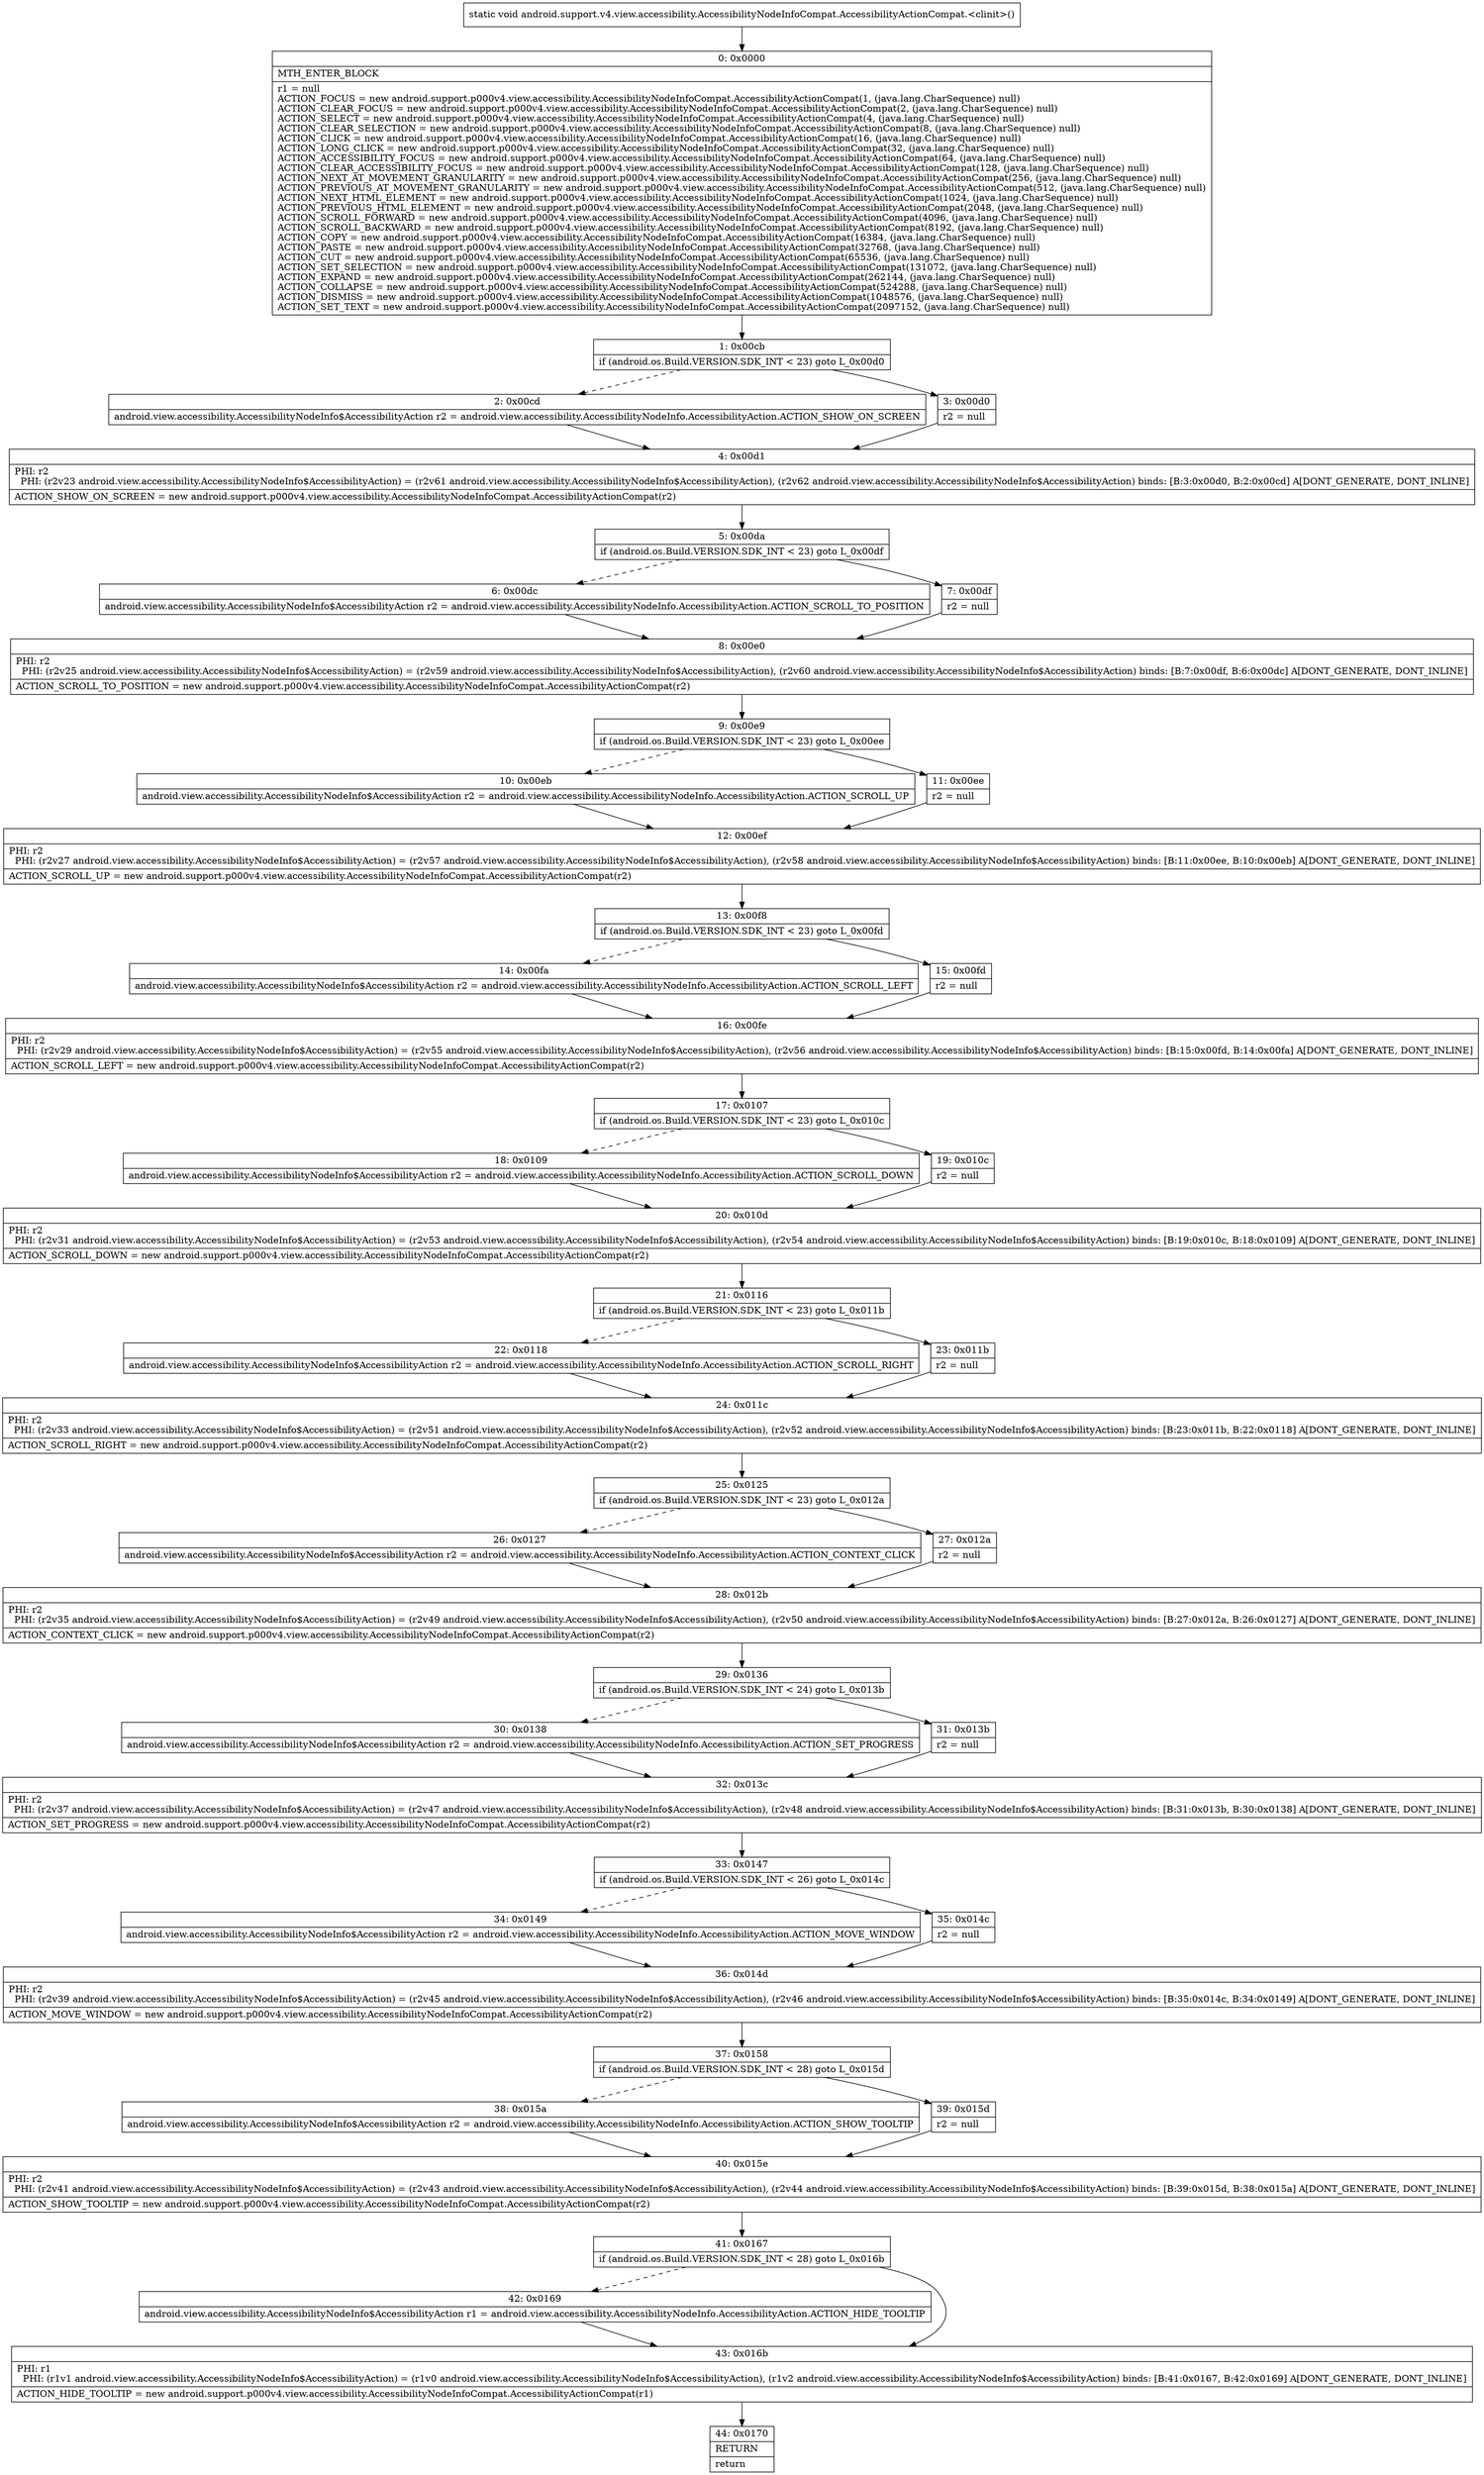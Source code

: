 digraph "CFG forandroid.support.v4.view.accessibility.AccessibilityNodeInfoCompat.AccessibilityActionCompat.\<clinit\>()V" {
Node_0 [shape=record,label="{0\:\ 0x0000|MTH_ENTER_BLOCK\l|r1 = null\lACTION_FOCUS = new android.support.p000v4.view.accessibility.AccessibilityNodeInfoCompat.AccessibilityActionCompat(1, (java.lang.CharSequence) null)\lACTION_CLEAR_FOCUS = new android.support.p000v4.view.accessibility.AccessibilityNodeInfoCompat.AccessibilityActionCompat(2, (java.lang.CharSequence) null)\lACTION_SELECT = new android.support.p000v4.view.accessibility.AccessibilityNodeInfoCompat.AccessibilityActionCompat(4, (java.lang.CharSequence) null)\lACTION_CLEAR_SELECTION = new android.support.p000v4.view.accessibility.AccessibilityNodeInfoCompat.AccessibilityActionCompat(8, (java.lang.CharSequence) null)\lACTION_CLICK = new android.support.p000v4.view.accessibility.AccessibilityNodeInfoCompat.AccessibilityActionCompat(16, (java.lang.CharSequence) null)\lACTION_LONG_CLICK = new android.support.p000v4.view.accessibility.AccessibilityNodeInfoCompat.AccessibilityActionCompat(32, (java.lang.CharSequence) null)\lACTION_ACCESSIBILITY_FOCUS = new android.support.p000v4.view.accessibility.AccessibilityNodeInfoCompat.AccessibilityActionCompat(64, (java.lang.CharSequence) null)\lACTION_CLEAR_ACCESSIBILITY_FOCUS = new android.support.p000v4.view.accessibility.AccessibilityNodeInfoCompat.AccessibilityActionCompat(128, (java.lang.CharSequence) null)\lACTION_NEXT_AT_MOVEMENT_GRANULARITY = new android.support.p000v4.view.accessibility.AccessibilityNodeInfoCompat.AccessibilityActionCompat(256, (java.lang.CharSequence) null)\lACTION_PREVIOUS_AT_MOVEMENT_GRANULARITY = new android.support.p000v4.view.accessibility.AccessibilityNodeInfoCompat.AccessibilityActionCompat(512, (java.lang.CharSequence) null)\lACTION_NEXT_HTML_ELEMENT = new android.support.p000v4.view.accessibility.AccessibilityNodeInfoCompat.AccessibilityActionCompat(1024, (java.lang.CharSequence) null)\lACTION_PREVIOUS_HTML_ELEMENT = new android.support.p000v4.view.accessibility.AccessibilityNodeInfoCompat.AccessibilityActionCompat(2048, (java.lang.CharSequence) null)\lACTION_SCROLL_FORWARD = new android.support.p000v4.view.accessibility.AccessibilityNodeInfoCompat.AccessibilityActionCompat(4096, (java.lang.CharSequence) null)\lACTION_SCROLL_BACKWARD = new android.support.p000v4.view.accessibility.AccessibilityNodeInfoCompat.AccessibilityActionCompat(8192, (java.lang.CharSequence) null)\lACTION_COPY = new android.support.p000v4.view.accessibility.AccessibilityNodeInfoCompat.AccessibilityActionCompat(16384, (java.lang.CharSequence) null)\lACTION_PASTE = new android.support.p000v4.view.accessibility.AccessibilityNodeInfoCompat.AccessibilityActionCompat(32768, (java.lang.CharSequence) null)\lACTION_CUT = new android.support.p000v4.view.accessibility.AccessibilityNodeInfoCompat.AccessibilityActionCompat(65536, (java.lang.CharSequence) null)\lACTION_SET_SELECTION = new android.support.p000v4.view.accessibility.AccessibilityNodeInfoCompat.AccessibilityActionCompat(131072, (java.lang.CharSequence) null)\lACTION_EXPAND = new android.support.p000v4.view.accessibility.AccessibilityNodeInfoCompat.AccessibilityActionCompat(262144, (java.lang.CharSequence) null)\lACTION_COLLAPSE = new android.support.p000v4.view.accessibility.AccessibilityNodeInfoCompat.AccessibilityActionCompat(524288, (java.lang.CharSequence) null)\lACTION_DISMISS = new android.support.p000v4.view.accessibility.AccessibilityNodeInfoCompat.AccessibilityActionCompat(1048576, (java.lang.CharSequence) null)\lACTION_SET_TEXT = new android.support.p000v4.view.accessibility.AccessibilityNodeInfoCompat.AccessibilityActionCompat(2097152, (java.lang.CharSequence) null)\l}"];
Node_1 [shape=record,label="{1\:\ 0x00cb|if (android.os.Build.VERSION.SDK_INT \< 23) goto L_0x00d0\l}"];
Node_2 [shape=record,label="{2\:\ 0x00cd|android.view.accessibility.AccessibilityNodeInfo$AccessibilityAction r2 = android.view.accessibility.AccessibilityNodeInfo.AccessibilityAction.ACTION_SHOW_ON_SCREEN\l}"];
Node_3 [shape=record,label="{3\:\ 0x00d0|r2 = null\l}"];
Node_4 [shape=record,label="{4\:\ 0x00d1|PHI: r2 \l  PHI: (r2v23 android.view.accessibility.AccessibilityNodeInfo$AccessibilityAction) = (r2v61 android.view.accessibility.AccessibilityNodeInfo$AccessibilityAction), (r2v62 android.view.accessibility.AccessibilityNodeInfo$AccessibilityAction) binds: [B:3:0x00d0, B:2:0x00cd] A[DONT_GENERATE, DONT_INLINE]\l|ACTION_SHOW_ON_SCREEN = new android.support.p000v4.view.accessibility.AccessibilityNodeInfoCompat.AccessibilityActionCompat(r2)\l}"];
Node_5 [shape=record,label="{5\:\ 0x00da|if (android.os.Build.VERSION.SDK_INT \< 23) goto L_0x00df\l}"];
Node_6 [shape=record,label="{6\:\ 0x00dc|android.view.accessibility.AccessibilityNodeInfo$AccessibilityAction r2 = android.view.accessibility.AccessibilityNodeInfo.AccessibilityAction.ACTION_SCROLL_TO_POSITION\l}"];
Node_7 [shape=record,label="{7\:\ 0x00df|r2 = null\l}"];
Node_8 [shape=record,label="{8\:\ 0x00e0|PHI: r2 \l  PHI: (r2v25 android.view.accessibility.AccessibilityNodeInfo$AccessibilityAction) = (r2v59 android.view.accessibility.AccessibilityNodeInfo$AccessibilityAction), (r2v60 android.view.accessibility.AccessibilityNodeInfo$AccessibilityAction) binds: [B:7:0x00df, B:6:0x00dc] A[DONT_GENERATE, DONT_INLINE]\l|ACTION_SCROLL_TO_POSITION = new android.support.p000v4.view.accessibility.AccessibilityNodeInfoCompat.AccessibilityActionCompat(r2)\l}"];
Node_9 [shape=record,label="{9\:\ 0x00e9|if (android.os.Build.VERSION.SDK_INT \< 23) goto L_0x00ee\l}"];
Node_10 [shape=record,label="{10\:\ 0x00eb|android.view.accessibility.AccessibilityNodeInfo$AccessibilityAction r2 = android.view.accessibility.AccessibilityNodeInfo.AccessibilityAction.ACTION_SCROLL_UP\l}"];
Node_11 [shape=record,label="{11\:\ 0x00ee|r2 = null\l}"];
Node_12 [shape=record,label="{12\:\ 0x00ef|PHI: r2 \l  PHI: (r2v27 android.view.accessibility.AccessibilityNodeInfo$AccessibilityAction) = (r2v57 android.view.accessibility.AccessibilityNodeInfo$AccessibilityAction), (r2v58 android.view.accessibility.AccessibilityNodeInfo$AccessibilityAction) binds: [B:11:0x00ee, B:10:0x00eb] A[DONT_GENERATE, DONT_INLINE]\l|ACTION_SCROLL_UP = new android.support.p000v4.view.accessibility.AccessibilityNodeInfoCompat.AccessibilityActionCompat(r2)\l}"];
Node_13 [shape=record,label="{13\:\ 0x00f8|if (android.os.Build.VERSION.SDK_INT \< 23) goto L_0x00fd\l}"];
Node_14 [shape=record,label="{14\:\ 0x00fa|android.view.accessibility.AccessibilityNodeInfo$AccessibilityAction r2 = android.view.accessibility.AccessibilityNodeInfo.AccessibilityAction.ACTION_SCROLL_LEFT\l}"];
Node_15 [shape=record,label="{15\:\ 0x00fd|r2 = null\l}"];
Node_16 [shape=record,label="{16\:\ 0x00fe|PHI: r2 \l  PHI: (r2v29 android.view.accessibility.AccessibilityNodeInfo$AccessibilityAction) = (r2v55 android.view.accessibility.AccessibilityNodeInfo$AccessibilityAction), (r2v56 android.view.accessibility.AccessibilityNodeInfo$AccessibilityAction) binds: [B:15:0x00fd, B:14:0x00fa] A[DONT_GENERATE, DONT_INLINE]\l|ACTION_SCROLL_LEFT = new android.support.p000v4.view.accessibility.AccessibilityNodeInfoCompat.AccessibilityActionCompat(r2)\l}"];
Node_17 [shape=record,label="{17\:\ 0x0107|if (android.os.Build.VERSION.SDK_INT \< 23) goto L_0x010c\l}"];
Node_18 [shape=record,label="{18\:\ 0x0109|android.view.accessibility.AccessibilityNodeInfo$AccessibilityAction r2 = android.view.accessibility.AccessibilityNodeInfo.AccessibilityAction.ACTION_SCROLL_DOWN\l}"];
Node_19 [shape=record,label="{19\:\ 0x010c|r2 = null\l}"];
Node_20 [shape=record,label="{20\:\ 0x010d|PHI: r2 \l  PHI: (r2v31 android.view.accessibility.AccessibilityNodeInfo$AccessibilityAction) = (r2v53 android.view.accessibility.AccessibilityNodeInfo$AccessibilityAction), (r2v54 android.view.accessibility.AccessibilityNodeInfo$AccessibilityAction) binds: [B:19:0x010c, B:18:0x0109] A[DONT_GENERATE, DONT_INLINE]\l|ACTION_SCROLL_DOWN = new android.support.p000v4.view.accessibility.AccessibilityNodeInfoCompat.AccessibilityActionCompat(r2)\l}"];
Node_21 [shape=record,label="{21\:\ 0x0116|if (android.os.Build.VERSION.SDK_INT \< 23) goto L_0x011b\l}"];
Node_22 [shape=record,label="{22\:\ 0x0118|android.view.accessibility.AccessibilityNodeInfo$AccessibilityAction r2 = android.view.accessibility.AccessibilityNodeInfo.AccessibilityAction.ACTION_SCROLL_RIGHT\l}"];
Node_23 [shape=record,label="{23\:\ 0x011b|r2 = null\l}"];
Node_24 [shape=record,label="{24\:\ 0x011c|PHI: r2 \l  PHI: (r2v33 android.view.accessibility.AccessibilityNodeInfo$AccessibilityAction) = (r2v51 android.view.accessibility.AccessibilityNodeInfo$AccessibilityAction), (r2v52 android.view.accessibility.AccessibilityNodeInfo$AccessibilityAction) binds: [B:23:0x011b, B:22:0x0118] A[DONT_GENERATE, DONT_INLINE]\l|ACTION_SCROLL_RIGHT = new android.support.p000v4.view.accessibility.AccessibilityNodeInfoCompat.AccessibilityActionCompat(r2)\l}"];
Node_25 [shape=record,label="{25\:\ 0x0125|if (android.os.Build.VERSION.SDK_INT \< 23) goto L_0x012a\l}"];
Node_26 [shape=record,label="{26\:\ 0x0127|android.view.accessibility.AccessibilityNodeInfo$AccessibilityAction r2 = android.view.accessibility.AccessibilityNodeInfo.AccessibilityAction.ACTION_CONTEXT_CLICK\l}"];
Node_27 [shape=record,label="{27\:\ 0x012a|r2 = null\l}"];
Node_28 [shape=record,label="{28\:\ 0x012b|PHI: r2 \l  PHI: (r2v35 android.view.accessibility.AccessibilityNodeInfo$AccessibilityAction) = (r2v49 android.view.accessibility.AccessibilityNodeInfo$AccessibilityAction), (r2v50 android.view.accessibility.AccessibilityNodeInfo$AccessibilityAction) binds: [B:27:0x012a, B:26:0x0127] A[DONT_GENERATE, DONT_INLINE]\l|ACTION_CONTEXT_CLICK = new android.support.p000v4.view.accessibility.AccessibilityNodeInfoCompat.AccessibilityActionCompat(r2)\l}"];
Node_29 [shape=record,label="{29\:\ 0x0136|if (android.os.Build.VERSION.SDK_INT \< 24) goto L_0x013b\l}"];
Node_30 [shape=record,label="{30\:\ 0x0138|android.view.accessibility.AccessibilityNodeInfo$AccessibilityAction r2 = android.view.accessibility.AccessibilityNodeInfo.AccessibilityAction.ACTION_SET_PROGRESS\l}"];
Node_31 [shape=record,label="{31\:\ 0x013b|r2 = null\l}"];
Node_32 [shape=record,label="{32\:\ 0x013c|PHI: r2 \l  PHI: (r2v37 android.view.accessibility.AccessibilityNodeInfo$AccessibilityAction) = (r2v47 android.view.accessibility.AccessibilityNodeInfo$AccessibilityAction), (r2v48 android.view.accessibility.AccessibilityNodeInfo$AccessibilityAction) binds: [B:31:0x013b, B:30:0x0138] A[DONT_GENERATE, DONT_INLINE]\l|ACTION_SET_PROGRESS = new android.support.p000v4.view.accessibility.AccessibilityNodeInfoCompat.AccessibilityActionCompat(r2)\l}"];
Node_33 [shape=record,label="{33\:\ 0x0147|if (android.os.Build.VERSION.SDK_INT \< 26) goto L_0x014c\l}"];
Node_34 [shape=record,label="{34\:\ 0x0149|android.view.accessibility.AccessibilityNodeInfo$AccessibilityAction r2 = android.view.accessibility.AccessibilityNodeInfo.AccessibilityAction.ACTION_MOVE_WINDOW\l}"];
Node_35 [shape=record,label="{35\:\ 0x014c|r2 = null\l}"];
Node_36 [shape=record,label="{36\:\ 0x014d|PHI: r2 \l  PHI: (r2v39 android.view.accessibility.AccessibilityNodeInfo$AccessibilityAction) = (r2v45 android.view.accessibility.AccessibilityNodeInfo$AccessibilityAction), (r2v46 android.view.accessibility.AccessibilityNodeInfo$AccessibilityAction) binds: [B:35:0x014c, B:34:0x0149] A[DONT_GENERATE, DONT_INLINE]\l|ACTION_MOVE_WINDOW = new android.support.p000v4.view.accessibility.AccessibilityNodeInfoCompat.AccessibilityActionCompat(r2)\l}"];
Node_37 [shape=record,label="{37\:\ 0x0158|if (android.os.Build.VERSION.SDK_INT \< 28) goto L_0x015d\l}"];
Node_38 [shape=record,label="{38\:\ 0x015a|android.view.accessibility.AccessibilityNodeInfo$AccessibilityAction r2 = android.view.accessibility.AccessibilityNodeInfo.AccessibilityAction.ACTION_SHOW_TOOLTIP\l}"];
Node_39 [shape=record,label="{39\:\ 0x015d|r2 = null\l}"];
Node_40 [shape=record,label="{40\:\ 0x015e|PHI: r2 \l  PHI: (r2v41 android.view.accessibility.AccessibilityNodeInfo$AccessibilityAction) = (r2v43 android.view.accessibility.AccessibilityNodeInfo$AccessibilityAction), (r2v44 android.view.accessibility.AccessibilityNodeInfo$AccessibilityAction) binds: [B:39:0x015d, B:38:0x015a] A[DONT_GENERATE, DONT_INLINE]\l|ACTION_SHOW_TOOLTIP = new android.support.p000v4.view.accessibility.AccessibilityNodeInfoCompat.AccessibilityActionCompat(r2)\l}"];
Node_41 [shape=record,label="{41\:\ 0x0167|if (android.os.Build.VERSION.SDK_INT \< 28) goto L_0x016b\l}"];
Node_42 [shape=record,label="{42\:\ 0x0169|android.view.accessibility.AccessibilityNodeInfo$AccessibilityAction r1 = android.view.accessibility.AccessibilityNodeInfo.AccessibilityAction.ACTION_HIDE_TOOLTIP\l}"];
Node_43 [shape=record,label="{43\:\ 0x016b|PHI: r1 \l  PHI: (r1v1 android.view.accessibility.AccessibilityNodeInfo$AccessibilityAction) = (r1v0 android.view.accessibility.AccessibilityNodeInfo$AccessibilityAction), (r1v2 android.view.accessibility.AccessibilityNodeInfo$AccessibilityAction) binds: [B:41:0x0167, B:42:0x0169] A[DONT_GENERATE, DONT_INLINE]\l|ACTION_HIDE_TOOLTIP = new android.support.p000v4.view.accessibility.AccessibilityNodeInfoCompat.AccessibilityActionCompat(r1)\l}"];
Node_44 [shape=record,label="{44\:\ 0x0170|RETURN\l|return\l}"];
MethodNode[shape=record,label="{static void android.support.v4.view.accessibility.AccessibilityNodeInfoCompat.AccessibilityActionCompat.\<clinit\>() }"];
MethodNode -> Node_0;
Node_0 -> Node_1;
Node_1 -> Node_2[style=dashed];
Node_1 -> Node_3;
Node_2 -> Node_4;
Node_3 -> Node_4;
Node_4 -> Node_5;
Node_5 -> Node_6[style=dashed];
Node_5 -> Node_7;
Node_6 -> Node_8;
Node_7 -> Node_8;
Node_8 -> Node_9;
Node_9 -> Node_10[style=dashed];
Node_9 -> Node_11;
Node_10 -> Node_12;
Node_11 -> Node_12;
Node_12 -> Node_13;
Node_13 -> Node_14[style=dashed];
Node_13 -> Node_15;
Node_14 -> Node_16;
Node_15 -> Node_16;
Node_16 -> Node_17;
Node_17 -> Node_18[style=dashed];
Node_17 -> Node_19;
Node_18 -> Node_20;
Node_19 -> Node_20;
Node_20 -> Node_21;
Node_21 -> Node_22[style=dashed];
Node_21 -> Node_23;
Node_22 -> Node_24;
Node_23 -> Node_24;
Node_24 -> Node_25;
Node_25 -> Node_26[style=dashed];
Node_25 -> Node_27;
Node_26 -> Node_28;
Node_27 -> Node_28;
Node_28 -> Node_29;
Node_29 -> Node_30[style=dashed];
Node_29 -> Node_31;
Node_30 -> Node_32;
Node_31 -> Node_32;
Node_32 -> Node_33;
Node_33 -> Node_34[style=dashed];
Node_33 -> Node_35;
Node_34 -> Node_36;
Node_35 -> Node_36;
Node_36 -> Node_37;
Node_37 -> Node_38[style=dashed];
Node_37 -> Node_39;
Node_38 -> Node_40;
Node_39 -> Node_40;
Node_40 -> Node_41;
Node_41 -> Node_42[style=dashed];
Node_41 -> Node_43;
Node_42 -> Node_43;
Node_43 -> Node_44;
}

